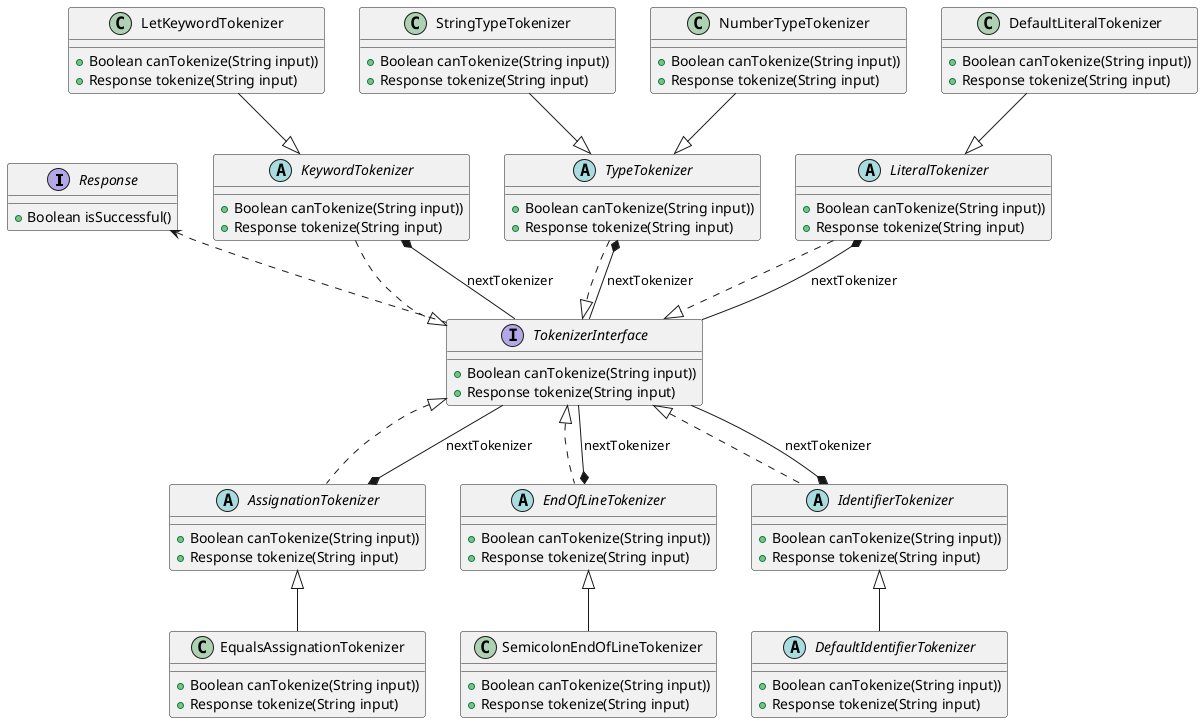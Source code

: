 @startuml
'https://plantuml.com/class-diagram

interface Response{
    + Boolean isSuccessful()
}

interface TokenizerInterface{
    + Boolean canTokenize(String input))
    + Response tokenize(String input)
}

abstract class AssignationTokenizer{
    + Boolean canTokenize(String input))
    + Response tokenize(String input)
}
class EqualsAssignationTokenizer{
    + Boolean canTokenize(String input))
    + Response tokenize(String input)
}

abstract class EndOfLineTokenizer{
    + Boolean canTokenize(String input))
    + Response tokenize(String input)
}
class SemicolonEndOfLineTokenizer{
    + Boolean canTokenize(String input))
    + Response tokenize(String input)
}

abstract class IdentifierTokenizer{
    + Boolean canTokenize(String input))
    + Response tokenize(String input)
}
abstract class DefaultIdentifierTokenizer{
    + Boolean canTokenize(String input))
    + Response tokenize(String input)
}

abstract class KeywordTokenizer{
    + Boolean canTokenize(String input))
    + Response tokenize(String input)
}
class LetKeywordTokenizer{
    + Boolean canTokenize(String input))
    + Response tokenize(String input)
}

abstract class TypeTokenizer{
    + Boolean canTokenize(String input))
    + Response tokenize(String input)
}
class StringTypeTokenizer{
    + Boolean canTokenize(String input))
    + Response tokenize(String input)
}
class NumberTypeTokenizer{
    + Boolean canTokenize(String input))
    + Response tokenize(String input)
}

abstract class LiteralTokenizer{
    + Boolean canTokenize(String input))
    + Response tokenize(String input)
}
class DefaultLiteralTokenizer{
    + Boolean canTokenize(String input))
    + Response tokenize(String input)
}


Response <.. TokenizerInterface

TokenizerInterface <|.. AssignationTokenizer
TokenizerInterface <|.. EndOfLineTokenizer
TokenizerInterface <|.. IdentifierTokenizer
KeywordTokenizer ..|> TokenizerInterface
TypeTokenizer ..|> TokenizerInterface
LiteralTokenizer ..|> TokenizerInterface

AssignationTokenizer *-- TokenizerInterface: nextTokenizer
EndOfLineTokenizer *-- TokenizerInterface: nextTokenizer
IdentifierTokenizer *-- TokenizerInterface: nextTokenizer
KeywordTokenizer *-- TokenizerInterface: nextTokenizer
TypeTokenizer *-- TokenizerInterface: nextTokenizer
LiteralTokenizer *-- TokenizerInterface: nextTokenizer

AssignationTokenizer <|-- EqualsAssignationTokenizer
EndOfLineTokenizer <|-- SemicolonEndOfLineTokenizer
IdentifierTokenizer <|-- DefaultIdentifierTokenizer
LetKeywordTokenizer --|> KeywordTokenizer
DefaultLiteralTokenizer --|> LiteralTokenizer
StringTypeTokenizer --|> TypeTokenizer
NumberTypeTokenizer --|> TypeTokenizer
@enduml